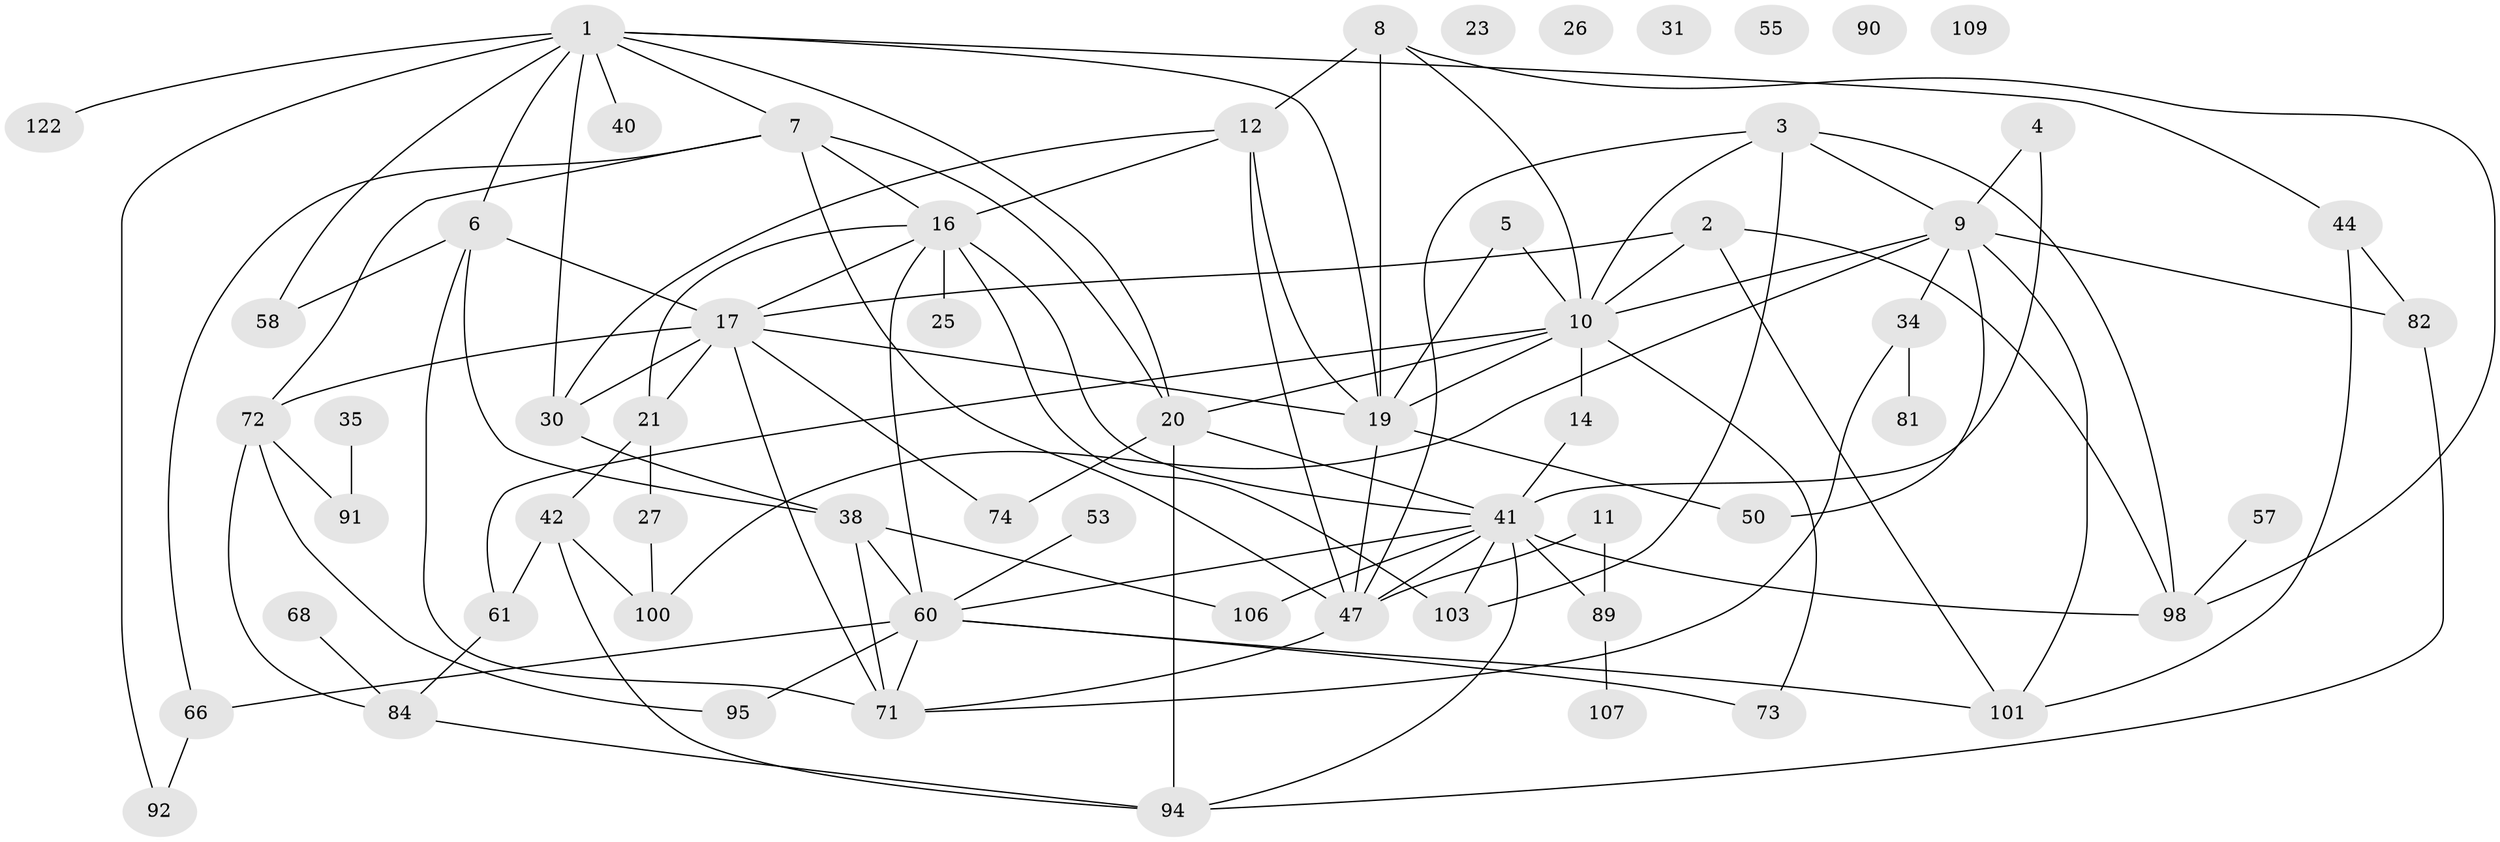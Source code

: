 // original degree distribution, {2: 0.2661290322580645, 4: 0.1532258064516129, 3: 0.22580645161290322, 5: 0.08064516129032258, 7: 0.024193548387096774, 1: 0.1693548387096774, 6: 0.04032258064516129, 0: 0.03225806451612903, 8: 0.008064516129032258}
// Generated by graph-tools (version 1.1) at 2025/13/03/09/25 04:13:01]
// undirected, 62 vertices, 110 edges
graph export_dot {
graph [start="1"]
  node [color=gray90,style=filled];
  1 [super="+46"];
  2 [super="+67"];
  3 [super="+83+96"];
  4;
  5 [super="+70+111"];
  6 [super="+32+28"];
  7 [super="+36+29+108+62"];
  8 [super="+124+24"];
  9 [super="+18"];
  10 [super="+13+33"];
  11 [super="+86"];
  12 [super="+65+15"];
  14 [super="+56"];
  16 [super="+77+78+104"];
  17 [super="+43+37+69+76"];
  19 [super="+118+110"];
  20 [super="+59"];
  21 [super="+22"];
  23 [super="+113"];
  25;
  26;
  27;
  30;
  31 [super="+79"];
  34 [super="+112"];
  35;
  38 [super="+115"];
  40;
  41 [super="+52"];
  42 [super="+45+93"];
  44 [super="+51"];
  47 [super="+120+63"];
  50;
  53;
  55;
  57;
  58;
  60 [super="+88+97"];
  61 [super="+119"];
  66 [super="+102+87+99"];
  68 [super="+75"];
  71;
  72 [super="+117"];
  73;
  74;
  81;
  82;
  84;
  89;
  90;
  91;
  92;
  94;
  95;
  98;
  100;
  101;
  103;
  106;
  107;
  109;
  122;
  1 -- 6;
  1 -- 122;
  1 -- 40;
  1 -- 44;
  1 -- 19;
  1 -- 58;
  1 -- 92;
  1 -- 30;
  1 -- 20;
  1 -- 7;
  2 -- 10 [weight=2];
  2 -- 98;
  2 -- 101;
  2 -- 17;
  3 -- 103;
  3 -- 47;
  3 -- 9;
  3 -- 10;
  3 -- 98;
  4 -- 9;
  4 -- 41;
  5 -- 10;
  5 -- 19 [weight=2];
  6 -- 58;
  6 -- 38;
  6 -- 17;
  6 -- 71;
  7 -- 16;
  7 -- 20;
  7 -- 72;
  7 -- 47;
  7 -- 66;
  8 -- 98;
  8 -- 10;
  8 -- 12 [weight=2];
  8 -- 19;
  9 -- 100;
  9 -- 101;
  9 -- 50;
  9 -- 82;
  9 -- 10;
  9 -- 34;
  10 -- 73;
  10 -- 61;
  10 -- 14;
  10 -- 20;
  10 -- 19;
  11 -- 89;
  11 -- 47;
  12 -- 30;
  12 -- 47;
  12 -- 19;
  12 -- 16;
  14 -- 41 [weight=2];
  16 -- 103;
  16 -- 25;
  16 -- 17;
  16 -- 60;
  16 -- 41;
  16 -- 21;
  17 -- 71;
  17 -- 72 [weight=2];
  17 -- 19;
  17 -- 74;
  17 -- 30;
  17 -- 21;
  19 -- 50;
  19 -- 47;
  20 -- 74;
  20 -- 94;
  20 -- 41;
  21 -- 27;
  21 -- 42;
  27 -- 100;
  30 -- 38;
  34 -- 81;
  34 -- 71;
  35 -- 91;
  38 -- 71;
  38 -- 106;
  38 -- 60;
  41 -- 98 [weight=2];
  41 -- 103;
  41 -- 106;
  41 -- 47;
  41 -- 89;
  41 -- 94;
  41 -- 60;
  42 -- 61;
  42 -- 94;
  42 -- 100;
  44 -- 101;
  44 -- 82;
  47 -- 71;
  53 -- 60;
  57 -- 98;
  60 -- 71;
  60 -- 95;
  60 -- 73;
  60 -- 101;
  60 -- 66;
  61 -- 84;
  66 -- 92;
  68 -- 84;
  72 -- 95;
  72 -- 84;
  72 -- 91;
  82 -- 94;
  84 -- 94;
  89 -- 107;
}
